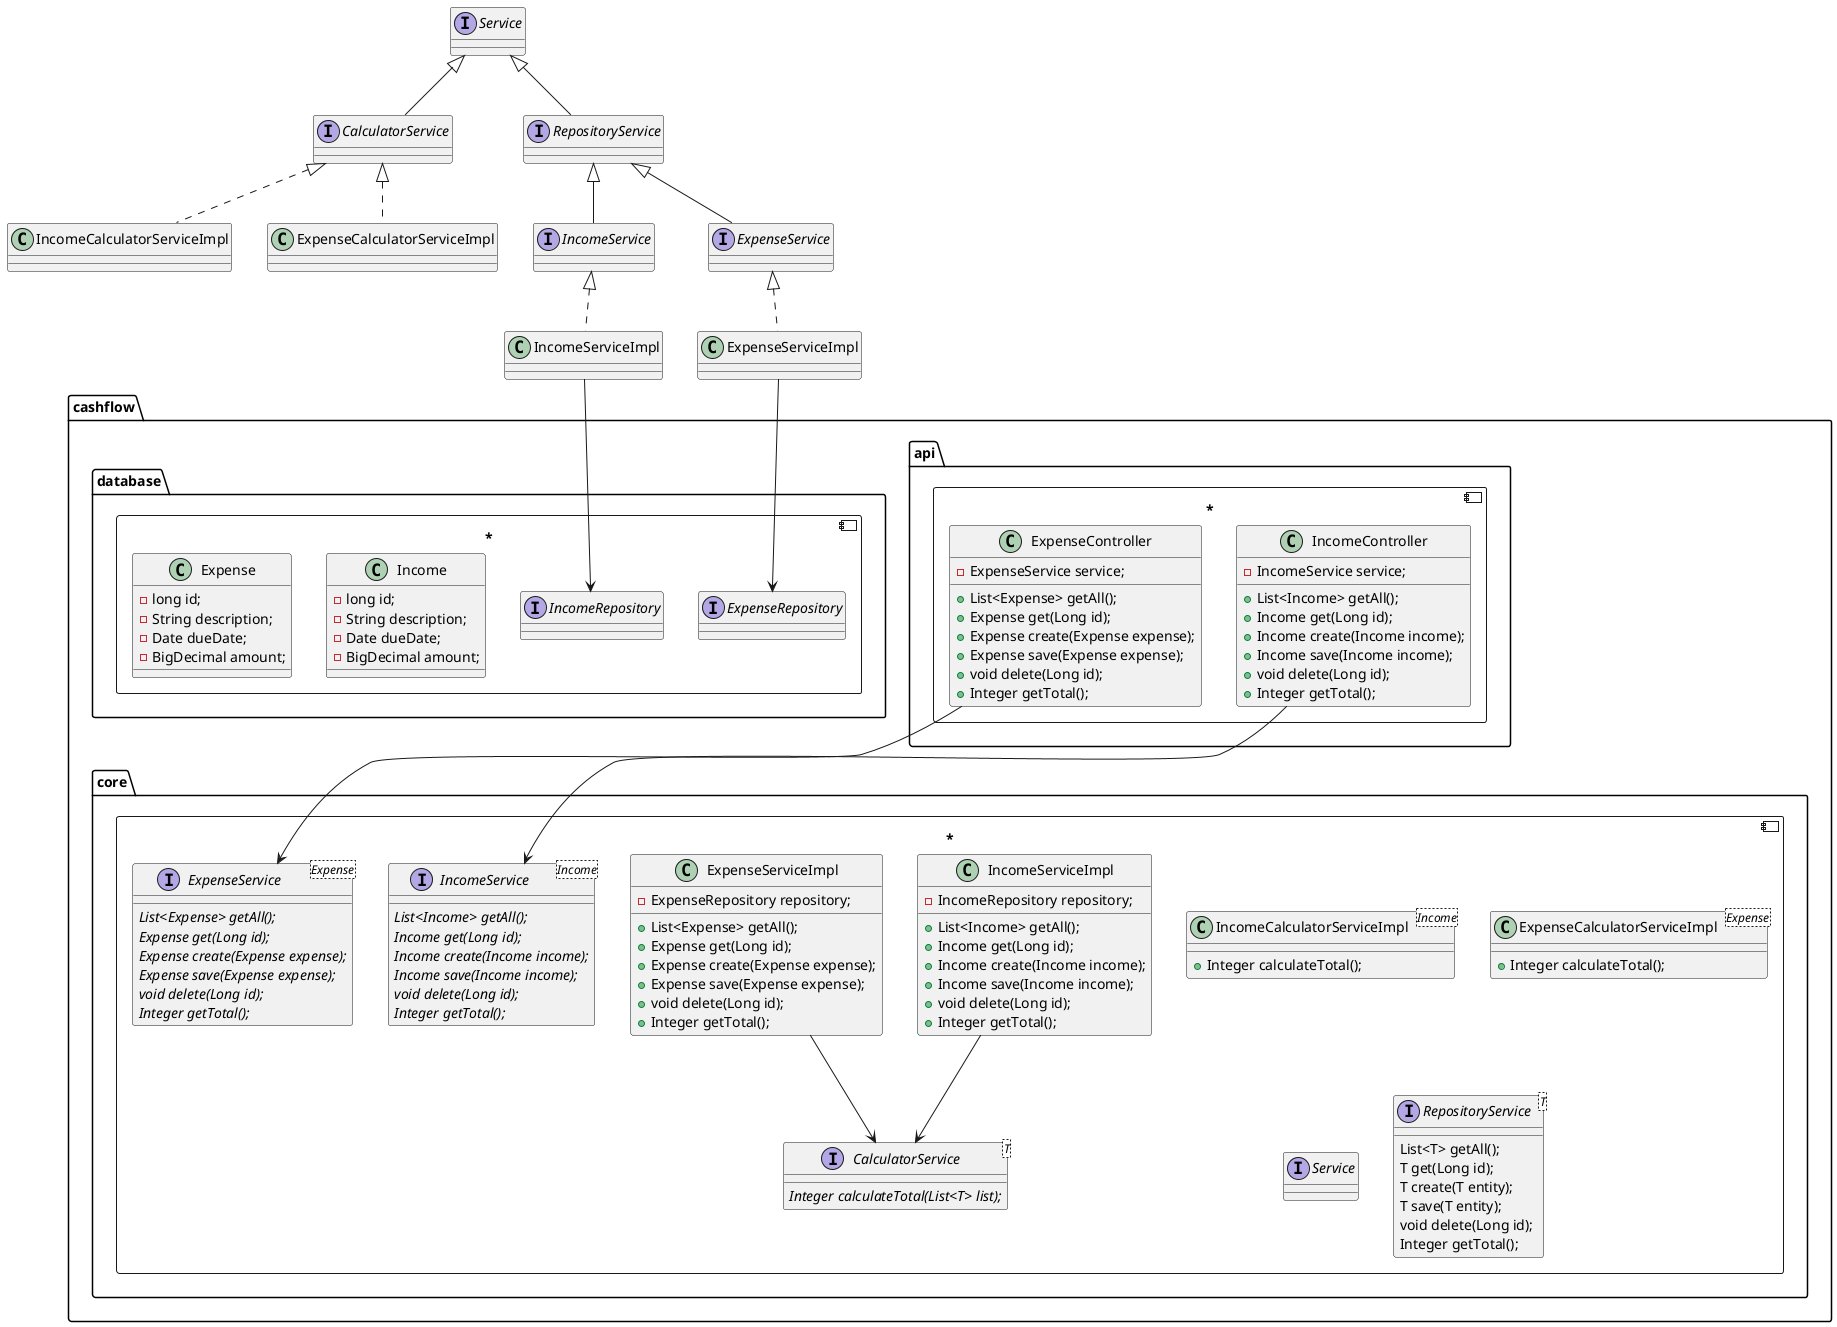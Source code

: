 @startuml

component cashflow.api.* {
class IncomeController {
  - IncomeService service;
  + List<Income> getAll();
  + Income get(Long id);
  + Income create(Income income);
  + Income save(Income income);
  + void delete(Long id);
  + Integer getTotal();
}

class ExpenseController {
  - ExpenseService service;
  + List<Expense> getAll();
  + Expense get(Long id);
  + Expense create(Expense expense);
  + Expense save(Expense expense);
  + void delete(Long id);
  + Integer getTotal();
}
}

component cashflow.core.* {
interface CalculatorService<T>{
    {abstract} Integer calculateTotal(List<T> list);
}

class IncomeServiceImpl {
    - IncomeRepository repository;
    + List<Income> getAll();
    + Income get(Long id);
    + Income create(Income income);
    + Income save(Income income);
    + void delete(Long id);
    + Integer getTotal();
}

class ExpenseServiceImpl {
    - ExpenseRepository repository;
    + List<Expense> getAll();
    + Expense get(Long id);
    + Expense create(Expense expense);
    + Expense save(Expense expense);
    + void delete(Long id);
    + Integer getTotal();
}

interface IncomeService<Income>{
    {abstract} List<Income> getAll();
    {abstract} Income get(Long id);
    {abstract} Income create(Income income);
    {abstract} Income save(Income income);
    {abstract} void delete(Long id);
    {abstract} Integer getTotal();
}

interface ExpenseService<Expense>{
    {abstract} List<Expense> getAll();
    {abstract} Expense get(Long id);
    {abstract} Expense create(Expense expense);
    {abstract} Expense save(Expense expense);
    {abstract} void delete(Long id);
    {abstract} Integer getTotal();
}

class IncomeCalculatorServiceImpl<Income> {
    + Integer calculateTotal();
}

class ExpenseCalculatorServiceImpl<Expense> {
    + Integer calculateTotal();
}

interface Service {
}

interface RepositoryService<T> {
    List<T> getAll();
    T get(Long id);
    T create(T entity);
    T save(T entity);
    void delete(Long id);
    Integer getTotal();
}
}

component cashflow.database.* {
interface IncomeRepository{
}

interface ExpenseRepository{
}

class Income {
    - long id;
    - String description;
    - Date dueDate;
    - BigDecimal amount;
}
class Expense {
    - long id;
    - String description;
    - Date dueDate;
    - BigDecimal amount;
}

}

IncomeController --> IncomeService
ExpenseController --> ExpenseService
IncomeServiceImpl --> CalculatorService
ExpenseServiceImpl --> CalculatorService
class IncomeServiceImpl implements IncomeService
class ExpenseServiceImpl implements ExpenseService
class IncomeCalculatorServiceImpl implements CalculatorService
class ExpenseCalculatorServiceImpl implements CalculatorService
IncomeServiceImpl --> IncomeRepository
ExpenseServiceImpl --> ExpenseRepository
interface IncomeService extends RepositoryService
interface ExpenseService extends RepositoryService
interface RepositoryService extends Service
interface CalculatorService extends Service
@enduml
